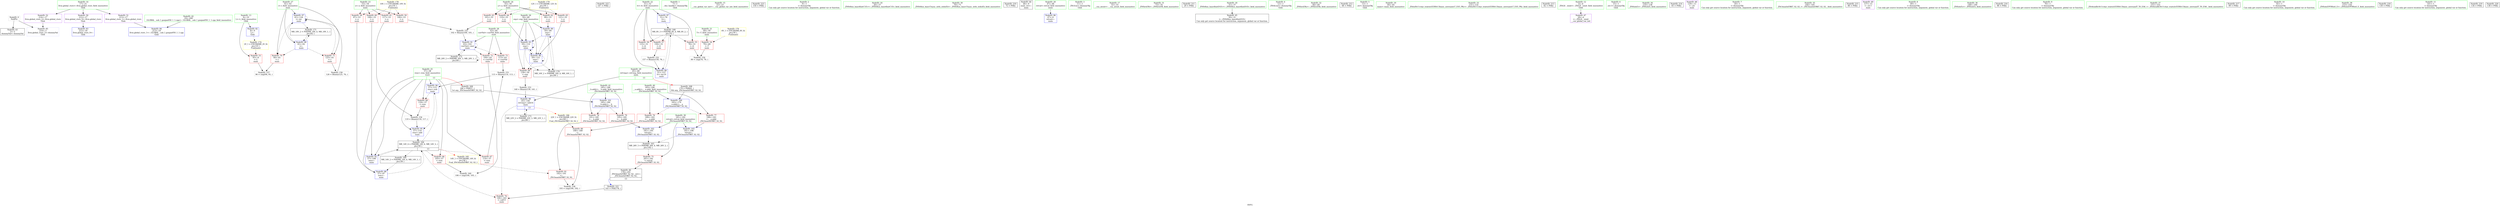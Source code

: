 digraph "SVFG" {
	label="SVFG";

	Node0x56371b0042d0 [shape=record,color=grey,label="{NodeID: 0\nNullPtr}"];
	Node0x56371b0042d0 -> Node0x56371b01be50[style=solid];
	Node0x56371b0042d0 -> Node0x56371b01f210[style=solid];
	Node0x56371b01c390 [shape=record,color=blue,label="{NodeID: 97\n61\<--126\ni\<--inc\nmain\n}"];
	Node0x56371b01c390 -> Node0x56371b01e550[style=dashed];
	Node0x56371b01c390 -> Node0x56371b01e620[style=dashed];
	Node0x56371b01c390 -> Node0x56371b01c390[style=dashed];
	Node0x56371b01c390 -> Node0x56371b02c320[style=dashed];
	Node0x56371b01a3c0 [shape=record,color=green,label="{NodeID: 14\n17\<--21\nllvm.global_ctors\<--llvm.global_ctors_field_insensitive\nGlob }"];
	Node0x56371b01a3c0 -> Node0x56371b01d480[style=solid];
	Node0x56371b01a3c0 -> Node0x56371b01d580[style=solid];
	Node0x56371b01a3c0 -> Node0x56371b01d680[style=solid];
	Node0x56371b01b040 [shape=record,color=green,label="{NodeID: 28\n63\<--64\ncurrVal\<--currVal_field_insensitive\nmain\n}"];
	Node0x56371b01b040 -> Node0x56371b01e6f0[style=solid];
	Node0x56371b01b040 -> Node0x56371b01e7c0[style=solid];
	Node0x56371b01b040 -> Node0x56371b01f720[style=solid];
	Node0x56371ae28670 [shape=record,color=black,label="{NodeID: 208\n179 = PHI(65, )\n0th arg _ZSt3maxIxERKT_S2_S2_ }"];
	Node0x56371ae28670 -> Node0x56371b01c600[style=solid];
	Node0x56371b01bd50 [shape=record,color=green,label="{NodeID: 42\n19\<--208\n_GLOBAL__sub_I_gunjan050_1_1.cpp\<--_GLOBAL__sub_I_gunjan050_1_1.cpp_field_insensitive\n}"];
	Node0x56371b01bd50 -> Node0x56371b01f110[style=solid];
	Node0x56371b03a440 [shape=record,color=black,label="{NodeID: 222\n147 = PHI()\n}"];
	Node0x56371b01d9f0 [shape=record,color=red,label="{NodeID: 56\n133\<--51\n\<--tt\nmain\n}"];
	Node0x56371b023c20 [shape=record,color=grey,label="{NodeID: 153\n140 = Binary(139, 141, )\n}"];
	Node0x56371b023c20 -> Node0x56371b01c460[style=solid];
	Node0x56371b01e550 [shape=record,color=red,label="{NodeID: 70\n94\<--61\n\<--i\nmain\n}"];
	Node0x56371b01e550 -> Node0x56371b024220[style=solid];
	Node0x56371b01f110 [shape=record,color=blue,label="{NodeID: 84\n213\<--19\nllvm.global_ctors_1\<--_GLOBAL__sub_I_gunjan050_1_1.cpp\nGlob }"];
	Node0x56371b019450 [shape=record,color=green,label="{NodeID: 1\n7\<--1\n__dso_handle\<--dummyObj\nGlob }"];
	Node0x56371b01c460 [shape=record,color=blue,label="{NodeID: 98\n65\<--140\nref.tmp\<--add14\nmain\n|{|<s2>13}}"];
	Node0x56371b01c460 -> Node0x56371b01e890[style=dashed];
	Node0x56371b01c460 -> Node0x56371b02cd20[style=dashed];
	Node0x56371b01c460:s2 -> Node0x56371b02e710[style=dashed,color=red];
	Node0x56371b01a4c0 [shape=record,color=green,label="{NodeID: 15\n22\<--23\n__cxx_global_var_init\<--__cxx_global_var_init_field_insensitive\n}"];
	Node0x56371b01b110 [shape=record,color=green,label="{NodeID: 29\n65\<--66\nref.tmp\<--ref.tmp_field_insensitive\nmain\n|{|<s1>13}}"];
	Node0x56371b01b110 -> Node0x56371b01c460[style=solid];
	Node0x56371b01b110:s1 -> Node0x56371ae28670[style=solid,color=red];
	Node0x56371b039430 [shape=record,color=black,label="{NodeID: 209\n180 = PHI(57, )\n1st arg _ZSt3maxIxERKT_S2_S2_ }"];
	Node0x56371b039430 -> Node0x56371b01c6d0[style=solid];
	Node0x56371b01be50 [shape=record,color=black,label="{NodeID: 43\n2\<--3\ndummyVal\<--dummyVal\n}"];
	Node0x56371b03a510 [shape=record,color=black,label="{NodeID: 223\n150 = PHI()\n}"];
	Node0x56371b01dac0 [shape=record,color=red,label="{NodeID: 57\n156\<--51\n\<--tt\nmain\n}"];
	Node0x56371b01dac0 -> Node0x56371b023aa0[style=solid];
	Node0x56371b023da0 [shape=record,color=grey,label="{NodeID: 154\n119 = Binary(118, 117, )\n}"];
	Node0x56371b023da0 -> Node0x56371b01fa60[style=solid];
	Node0x56371b01e620 [shape=record,color=red,label="{NodeID: 71\n125\<--61\n\<--i\nmain\n}"];
	Node0x56371b01e620 -> Node0x56371b0240a0[style=solid];
	Node0x56371b02b420 [shape=record,color=black,label="{NodeID: 168\nMR_8V_3 = PHI(MR_8V_4, MR_8V_2, )\npts\{52 \}\n}"];
	Node0x56371b02b420 -> Node0x56371b01d920[style=dashed];
	Node0x56371b02b420 -> Node0x56371b01d9f0[style=dashed];
	Node0x56371b02b420 -> Node0x56371b01dac0[style=dashed];
	Node0x56371b02b420 -> Node0x56371b01c530[style=dashed];
	Node0x56371b01f210 [shape=record,color=blue, style = dotted,label="{NodeID: 85\n214\<--3\nllvm.global_ctors_2\<--dummyVal\nGlob }"];
	Node0x56371b0194e0 [shape=record,color=green,label="{NodeID: 2\n9\<--1\n\<--dummyObj\nCan only get source location for instruction, argument, global var or function.}"];
	Node0x56371b01c530 [shape=record,color=blue,label="{NodeID: 99\n51\<--157\ntt\<--inc19\nmain\n}"];
	Node0x56371b01c530 -> Node0x56371b02b420[style=dashed];
	Node0x56371b01a5c0 [shape=record,color=green,label="{NodeID: 16\n26\<--27\n_ZNSt8ios_base4InitC1Ev\<--_ZNSt8ios_base4InitC1Ev_field_insensitive\n}"];
	Node0x56371b01b1e0 [shape=record,color=green,label="{NodeID: 30\n70\<--71\n_ZNSt8ios_base15sync_with_stdioEb\<--_ZNSt8ios_base15sync_with_stdioEb_field_insensitive\n}"];
	Node0x56371b039710 [shape=record,color=black,label="{NodeID: 210\n72 = PHI()\n}"];
	Node0x56371b01bf50 [shape=record,color=black,label="{NodeID: 44\n46\<--9\nmain_ret\<--\nmain\n}"];
	Node0x56371b01db90 [shape=record,color=red,label="{NodeID: 58\n87\<--53\n\<--x\nmain\n}"];
	Node0x56371b01db90 -> Node0x56371b01f4b0[style=solid];
	Node0x56371b023f20 [shape=record,color=grey,label="{NodeID: 155\n102 = Binary(100, 101, )\n}"];
	Node0x56371b023f20 -> Node0x56371b01f720[style=solid];
	Node0x56371b01e6f0 [shape=record,color=red,label="{NodeID: 72\n104\<--63\n\<--currVal\nmain\n}"];
	Node0x56371b01e6f0 -> Node0x56371b0246a0[style=solid];
	Node0x56371b02b920 [shape=record,color=black,label="{NodeID: 169\nMR_14V_2 = PHI(MR_14V_4, MR_14V_1, )\npts\{58 \}\n}"];
	Node0x56371b02b920 -> Node0x56371b01f4b0[style=dashed];
	Node0x56371b01f310 [shape=record,color=blue,label="{NodeID: 86\n47\<--9\nretval\<--\nmain\n}"];
	Node0x56371b019570 [shape=record,color=green,label="{NodeID: 3\n11\<--1\n_ZSt3cin\<--dummyObj\nGlob }"];
	Node0x56371b01c600 [shape=record,color=blue,label="{NodeID: 100\n183\<--179\n__a.addr\<--__a\n_ZSt3maxIxERKT_S2_S2_\n}"];
	Node0x56371b01c600 -> Node0x56371b01ea30[style=dashed];
	Node0x56371b01c600 -> Node0x56371b01eb00[style=dashed];
	Node0x56371b01a6c0 [shape=record,color=green,label="{NodeID: 17\n32\<--33\n__cxa_atexit\<--__cxa_atexit_field_insensitive\n}"];
	Node0x56371b01b2e0 [shape=record,color=green,label="{NodeID: 31\n73\<--74\n_ZNSirsERi\<--_ZNSirsERi_field_insensitive\n}"];
	Node0x56371b039810 [shape=record,color=black,label="{NodeID: 211\n29 = PHI()\n}"];
	Node0x56371b01c020 [shape=record,color=black,label="{NodeID: 45\n30\<--31\n\<--_ZNSt8ios_base4InitD1Ev\nCan only get source location for instruction, argument, global var or function.}"];
	Node0x56371b01dc60 [shape=record,color=red,label="{NodeID: 59\n100\<--53\n\<--x\nmain\n}"];
	Node0x56371b01dc60 -> Node0x56371b023f20[style=solid];
	Node0x56371b0240a0 [shape=record,color=grey,label="{NodeID: 156\n126 = Binary(125, 76, )\n}"];
	Node0x56371b0240a0 -> Node0x56371b01c390[style=solid];
	Node0x56371b01e7c0 [shape=record,color=red,label="{NodeID: 73\n113\<--63\n\<--currVal\nmain\n}"];
	Node0x56371b01e7c0 -> Node0x56371b023960[style=solid];
	Node0x56371b02be20 [shape=record,color=black,label="{NodeID: 170\nMR_16V_2 = PHI(MR_16V_4, MR_16V_1, )\npts\{60 \}\n}"];
	Node0x56371b02be20 -> Node0x56371b01f580[style=dashed];
	Node0x56371b01f3e0 [shape=record,color=blue,label="{NodeID: 87\n51\<--76\ntt\<--\nmain\n}"];
	Node0x56371b01f3e0 -> Node0x56371b02b420[style=dashed];
	Node0x56371b019600 [shape=record,color=green,label="{NodeID: 4\n12\<--1\n_ZSt4cout\<--dummyObj\nGlob }"];
	Node0x56371b01c6d0 [shape=record,color=blue,label="{NodeID: 101\n185\<--180\n__b.addr\<--__b\n_ZSt3maxIxERKT_S2_S2_\n}"];
	Node0x56371b01c6d0 -> Node0x56371b01ebd0[style=dashed];
	Node0x56371b01c6d0 -> Node0x56371b01eca0[style=dashed];
	Node0x56371b01a7c0 [shape=record,color=green,label="{NodeID: 18\n31\<--37\n_ZNSt8ios_base4InitD1Ev\<--_ZNSt8ios_base4InitD1Ev_field_insensitive\n}"];
	Node0x56371b01a7c0 -> Node0x56371b01c020[style=solid];
	Node0x56371b01b3e0 [shape=record,color=green,label="{NodeID: 32\n84\<--85\n_ZNSirsERx\<--_ZNSirsERx_field_insensitive\n}"];
	Node0x56371b039910 [shape=record,color=black,label="{NodeID: 212\n68 = PHI()\n}"];
	Node0x56371b01c120 [shape=record,color=black,label="{NodeID: 46\n178\<--201\n_ZSt3maxIxERKT_S2_S2__ret\<--\n_ZSt3maxIxERKT_S2_S2_\n|{<s0>13}}"];
	Node0x56371b01c120:s0 -> Node0x56371b03a240[style=solid,color=blue];
	Node0x56371b01dd30 [shape=record,color=red,label="{NodeID: 60\n108\<--53\n\<--x\nmain\n}"];
	Node0x56371b01dd30 -> Node0x56371b01f7f0[style=solid];
	Node0x56371b024220 [shape=record,color=grey,label="{NodeID: 157\n96 = cmp(94, 95, )\n}"];
	Node0x56371b01e890 [shape=record,color=red,label="{NodeID: 74\n146\<--143\n\<--call15\nmain\n}"];
	Node0x56371b02c320 [shape=record,color=black,label="{NodeID: 171\nMR_18V_2 = PHI(MR_18V_4, MR_18V_1, )\npts\{62 \}\n}"];
	Node0x56371b02c320 -> Node0x56371b01f650[style=dashed];
	Node0x56371b01f4b0 [shape=record,color=blue,label="{NodeID: 88\n57\<--87\nrem\<--\nmain\n}"];
	Node0x56371b01f4b0 -> Node0x56371b02a020[style=dashed];
	Node0x56371b019e40 [shape=record,color=green,label="{NodeID: 5\n13\<--1\n.str\<--dummyObj\nGlob }"];
	Node0x56371b02e600 [shape=record,color=yellow,style=double,label="{NodeID: 185\n14V_1 = ENCHI(MR_14V_0)\npts\{58 \}\nFun[_ZSt3maxIxERKT_S2_S2_]}"];
	Node0x56371b02e600 -> Node0x56371b01ee40[style=dashed];
	Node0x56371b01c7a0 [shape=record,color=blue,label="{NodeID: 102\n181\<--195\nretval\<--\n_ZSt3maxIxERKT_S2_S2_\n}"];
	Node0x56371b01c7a0 -> Node0x56371b029b20[style=dashed];
	Node0x56371b01a8c0 [shape=record,color=green,label="{NodeID: 19\n44\<--45\nmain\<--main_field_insensitive\n}"];
	Node0x56371b01b4e0 [shape=record,color=green,label="{NodeID: 33\n131\<--132\n_ZStlsISt11char_traitsIcEERSt13basic_ostreamIcT_ES5_PKc\<--_ZStlsISt11char_traitsIcEERSt13basic_ostreamIcT_ES5_PKc_field_insensitive\n}"];
	Node0x56371b039a10 [shape=record,color=black,label="{NodeID: 213\n82 = PHI()\n}"];
	Node0x56371b01c1f0 [shape=record,color=purple,label="{NodeID: 47\n28\<--4\n\<--_ZStL8__ioinit\n__cxx_global_var_init\n}"];
	Node0x56371b01de00 [shape=record,color=red,label="{NodeID: 61\n117\<--53\n\<--x\nmain\n}"];
	Node0x56371b01de00 -> Node0x56371b023da0[style=solid];
	Node0x56371b0243a0 [shape=record,color=grey,label="{NodeID: 158\n193 = cmp(190, 192, )\n}"];
	Node0x56371b01e960 [shape=record,color=red,label="{NodeID: 75\n201\<--181\n\<--retval\n_ZSt3maxIxERKT_S2_S2_\n}"];
	Node0x56371b01e960 -> Node0x56371b01c120[style=solid];
	Node0x56371b02c820 [shape=record,color=black,label="{NodeID: 172\nMR_20V_2 = PHI(MR_20V_3, MR_20V_1, )\npts\{64 \}\n}"];
	Node0x56371b02c820 -> Node0x56371b01f720[style=dashed];
	Node0x56371b02c820 -> Node0x56371b02c820[style=dashed];
	Node0x56371b01f580 [shape=record,color=blue,label="{NodeID: 89\n59\<--89\nexp\<--\nmain\n}"];
	Node0x56371b01f580 -> Node0x56371b01e480[style=dashed];
	Node0x56371b01f580 -> Node0x56371b01f8c0[style=dashed];
	Node0x56371b01f580 -> Node0x56371b01c2c0[style=dashed];
	Node0x56371b01f580 -> Node0x56371b02be20[style=dashed];
	Node0x56371b019ed0 [shape=record,color=green,label="{NodeID: 6\n15\<--1\n.str.1\<--dummyObj\nGlob }"];
	Node0x56371b02e710 [shape=record,color=yellow,style=double,label="{NodeID: 186\n22V_1 = ENCHI(MR_22V_0)\npts\{66 \}\nFun[_ZSt3maxIxERKT_S2_S2_]}"];
	Node0x56371b02e710 -> Node0x56371b01ed70[style=dashed];
	Node0x56371b01c870 [shape=record,color=blue,label="{NodeID: 103\n181\<--198\nretval\<--\n_ZSt3maxIxERKT_S2_S2_\n}"];
	Node0x56371b01c870 -> Node0x56371b029b20[style=dashed];
	Node0x56371b01a9c0 [shape=record,color=green,label="{NodeID: 20\n47\<--48\nretval\<--retval_field_insensitive\nmain\n}"];
	Node0x56371b01a9c0 -> Node0x56371b01f310[style=solid];
	Node0x56371b01b5e0 [shape=record,color=green,label="{NodeID: 34\n135\<--136\n_ZNSolsEi\<--_ZNSolsEi_field_insensitive\n}"];
	Node0x56371b039b10 [shape=record,color=black,label="{NodeID: 214\n83 = PHI()\n}"];
	Node0x56371b01d2e0 [shape=record,color=purple,label="{NodeID: 48\n129\<--13\n\<--.str\nmain\n}"];
	Node0x56371b01ded0 [shape=record,color=red,label="{NodeID: 62\n89\<--55\n\<--y\nmain\n}"];
	Node0x56371b01ded0 -> Node0x56371b01f580[style=solid];
	Node0x56371b024520 [shape=record,color=grey,label="{NodeID: 159\n80 = cmp(78, 79, )\n}"];
	Node0x56371b01ea30 [shape=record,color=red,label="{NodeID: 76\n189\<--183\n\<--__a.addr\n_ZSt3maxIxERKT_S2_S2_\n}"];
	Node0x56371b01ea30 -> Node0x56371b01ed70[style=solid];
	Node0x56371b02cd20 [shape=record,color=black,label="{NodeID: 173\nMR_22V_2 = PHI(MR_22V_3, MR_22V_1, )\npts\{66 \}\n}"];
	Node0x56371b02cd20 -> Node0x56371b01c460[style=dashed];
	Node0x56371b01f650 [shape=record,color=blue,label="{NodeID: 90\n61\<--92\ni\<--\nmain\n}"];
	Node0x56371b01f650 -> Node0x56371b01e550[style=dashed];
	Node0x56371b01f650 -> Node0x56371b01e620[style=dashed];
	Node0x56371b01f650 -> Node0x56371b01c390[style=dashed];
	Node0x56371b01f650 -> Node0x56371b02c320[style=dashed];
	Node0x56371b019f60 [shape=record,color=green,label="{NodeID: 7\n18\<--1\n\<--dummyObj\nCan only get source location for instruction, argument, global var or function.}"];
	Node0x56371b01aa90 [shape=record,color=green,label="{NodeID: 21\n49\<--50\nT\<--T_field_insensitive\nmain\n}"];
	Node0x56371b01aa90 -> Node0x56371b01d850[style=solid];
	Node0x56371b01b6e0 [shape=record,color=green,label="{NodeID: 35\n144\<--145\n_ZSt3maxIxERKT_S2_S2_\<--_ZSt3maxIxERKT_S2_S2__field_insensitive\n}"];
	Node0x56371b039c70 [shape=record,color=black,label="{NodeID: 215\n86 = PHI()\n}"];
	Node0x56371b01d3b0 [shape=record,color=purple,label="{NodeID: 49\n137\<--15\n\<--.str.1\nmain\n}"];
	Node0x56371b01dfa0 [shape=record,color=red,label="{NodeID: 63\n101\<--55\n\<--y\nmain\n}"];
	Node0x56371b01dfa0 -> Node0x56371b023f20[style=solid];
	Node0x56371b0246a0 [shape=record,color=grey,label="{NodeID: 160\n106 = cmp(104, 105, )\n}"];
	Node0x56371b01eb00 [shape=record,color=red,label="{NodeID: 77\n198\<--183\n\<--__a.addr\n_ZSt3maxIxERKT_S2_S2_\n}"];
	Node0x56371b01eb00 -> Node0x56371b01c870[style=solid];
	Node0x56371b02d220 [shape=record,color=yellow,style=double,label="{NodeID: 174\n2V_1 = ENCHI(MR_2V_0)\npts\{10 \}\nFun[main]}"];
	Node0x56371b02d220 -> Node0x56371b01d780[style=dashed];
	Node0x56371b01f720 [shape=record,color=blue,label="{NodeID: 91\n63\<--102\ncurrVal\<--mul\nmain\n}"];
	Node0x56371b01f720 -> Node0x56371b01e6f0[style=dashed];
	Node0x56371b01f720 -> Node0x56371b01e7c0[style=dashed];
	Node0x56371b01f720 -> Node0x56371b01f720[style=dashed];
	Node0x56371b01f720 -> Node0x56371b02c820[style=dashed];
	Node0x56371b019ff0 [shape=record,color=green,label="{NodeID: 8\n69\<--1\n\<--dummyObj\nCan only get source location for instruction, argument, global var or function.}"];
	Node0x56371b01ab60 [shape=record,color=green,label="{NodeID: 22\n51\<--52\ntt\<--tt_field_insensitive\nmain\n}"];
	Node0x56371b01ab60 -> Node0x56371b01d920[style=solid];
	Node0x56371b01ab60 -> Node0x56371b01d9f0[style=solid];
	Node0x56371b01ab60 -> Node0x56371b01dac0[style=solid];
	Node0x56371b01ab60 -> Node0x56371b01f3e0[style=solid];
	Node0x56371b01ab60 -> Node0x56371b01c530[style=solid];
	Node0x56371b01b7e0 [shape=record,color=green,label="{NodeID: 36\n148\<--149\n_ZNSolsEx\<--_ZNSolsEx_field_insensitive\n}"];
	Node0x56371b039d40 [shape=record,color=black,label="{NodeID: 216\n98 = PHI()\n}"];
	Node0x56371b01d480 [shape=record,color=purple,label="{NodeID: 50\n212\<--17\nllvm.global_ctors_0\<--llvm.global_ctors\nGlob }"];
	Node0x56371b01d480 -> Node0x56371b01f010[style=solid];
	Node0x56371b01e070 [shape=record,color=red,label="{NodeID: 64\n110\<--55\n\<--y\nmain\n}"];
	Node0x56371b01e070 -> Node0x56371b01f8c0[style=solid];
	Node0x56371b01ebd0 [shape=record,color=red,label="{NodeID: 78\n191\<--185\n\<--__b.addr\n_ZSt3maxIxERKT_S2_S2_\n}"];
	Node0x56371b01ebd0 -> Node0x56371b01ee40[style=solid];
	Node0x56371b01f7f0 [shape=record,color=blue,label="{NodeID: 92\n57\<--108\nrem\<--\nmain\n}"];
	Node0x56371b01f7f0 -> Node0x56371b02a020[style=dashed];
	Node0x56371b01a080 [shape=record,color=green,label="{NodeID: 9\n76\<--1\n\<--dummyObj\nCan only get source location for instruction, argument, global var or function.}"];
	Node0x56371b01ac30 [shape=record,color=green,label="{NodeID: 23\n53\<--54\nx\<--x_field_insensitive\nmain\n}"];
	Node0x56371b01ac30 -> Node0x56371b01db90[style=solid];
	Node0x56371b01ac30 -> Node0x56371b01dc60[style=solid];
	Node0x56371b01ac30 -> Node0x56371b01dd30[style=solid];
	Node0x56371b01ac30 -> Node0x56371b01de00[style=solid];
	Node0x56371b01b8e0 [shape=record,color=green,label="{NodeID: 37\n151\<--152\n_ZSt4endlIcSt11char_traitsIcEERSt13basic_ostreamIT_T0_ES6_\<--_ZSt4endlIcSt11char_traitsIcEERSt13basic_ostreamIT_T0_ES6__field_insensitive\n}"];
	Node0x56371b039e70 [shape=record,color=black,label="{NodeID: 217\n99 = PHI()\n}"];
	Node0x56371b01d580 [shape=record,color=purple,label="{NodeID: 51\n213\<--17\nllvm.global_ctors_1\<--llvm.global_ctors\nGlob }"];
	Node0x56371b01d580 -> Node0x56371b01f110[style=solid];
	Node0x56371b01e140 [shape=record,color=red,label="{NodeID: 65\n121\<--55\n\<--y\nmain\n}"];
	Node0x56371b01e140 -> Node0x56371b01c2c0[style=solid];
	Node0x56371b01eca0 [shape=record,color=red,label="{NodeID: 79\n195\<--185\n\<--__b.addr\n_ZSt3maxIxERKT_S2_S2_\n}"];
	Node0x56371b01eca0 -> Node0x56371b01c7a0[style=solid];
	Node0x56371b02de20 [shape=record,color=yellow,style=double,label="{NodeID: 176\n6V_1 = ENCHI(MR_6V_0)\npts\{50 \}\nFun[main]}"];
	Node0x56371b02de20 -> Node0x56371b01d850[style=dashed];
	Node0x56371b01f8c0 [shape=record,color=blue,label="{NodeID: 93\n59\<--110\nexp\<--\nmain\n}"];
	Node0x56371b01f8c0 -> Node0x56371b01e480[style=dashed];
	Node0x56371b01f8c0 -> Node0x56371b01f8c0[style=dashed];
	Node0x56371b01f8c0 -> Node0x56371b01c2c0[style=dashed];
	Node0x56371b01f8c0 -> Node0x56371b02be20[style=dashed];
	Node0x56371b01a110 [shape=record,color=green,label="{NodeID: 10\n92\<--1\n\<--dummyObj\nCan only get source location for instruction, argument, global var or function.}"];
	Node0x56371b01ad00 [shape=record,color=green,label="{NodeID: 24\n55\<--56\ny\<--y_field_insensitive\nmain\n}"];
	Node0x56371b01ad00 -> Node0x56371b01ded0[style=solid];
	Node0x56371b01ad00 -> Node0x56371b01dfa0[style=solid];
	Node0x56371b01ad00 -> Node0x56371b01e070[style=solid];
	Node0x56371b01ad00 -> Node0x56371b01e140[style=solid];
	Node0x56371b01b9e0 [shape=record,color=green,label="{NodeID: 38\n153\<--154\n_ZNSolsEPFRSoS_E\<--_ZNSolsEPFRSoS_E_field_insensitive\n}"];
	Node0x56371b039f40 [shape=record,color=black,label="{NodeID: 218\n130 = PHI()\n}"];
	Node0x56371b01d680 [shape=record,color=purple,label="{NodeID: 52\n214\<--17\nllvm.global_ctors_2\<--llvm.global_ctors\nGlob }"];
	Node0x56371b01d680 -> Node0x56371b01f210[style=solid];
	Node0x56371b01e210 [shape=record,color=red,label="{NodeID: 66\n105\<--57\n\<--rem\nmain\n}"];
	Node0x56371b01e210 -> Node0x56371b0246a0[style=solid];
	Node0x56371b029b20 [shape=record,color=black,label="{NodeID: 163\nMR_26V_3 = PHI(MR_26V_4, MR_26V_2, )\npts\{182 \}\n}"];
	Node0x56371b029b20 -> Node0x56371b01e960[style=dashed];
	Node0x56371b01ed70 [shape=record,color=red,label="{NodeID: 80\n190\<--189\n\<--\n_ZSt3maxIxERKT_S2_S2_\n}"];
	Node0x56371b01ed70 -> Node0x56371b0243a0[style=solid];
	Node0x56371b01f990 [shape=record,color=blue,label="{NodeID: 94\n57\<--115\nrem\<--sub\nmain\n}"];
	Node0x56371b01f990 -> Node0x56371b01e3b0[style=dashed];
	Node0x56371b01f990 -> Node0x56371b01fa60[style=dashed];
	Node0x56371b01a1a0 [shape=record,color=green,label="{NodeID: 11\n141\<--1\n\<--dummyObj\nCan only get source location for instruction, argument, global var or function.}"];
	Node0x56371b01add0 [shape=record,color=green,label="{NodeID: 25\n57\<--58\nrem\<--rem_field_insensitive\nmain\n|{|<s7>13}}"];
	Node0x56371b01add0 -> Node0x56371b01e210[style=solid];
	Node0x56371b01add0 -> Node0x56371b01e2e0[style=solid];
	Node0x56371b01add0 -> Node0x56371b01e3b0[style=solid];
	Node0x56371b01add0 -> Node0x56371b01f4b0[style=solid];
	Node0x56371b01add0 -> Node0x56371b01f7f0[style=solid];
	Node0x56371b01add0 -> Node0x56371b01f990[style=solid];
	Node0x56371b01add0 -> Node0x56371b01fa60[style=solid];
	Node0x56371b01add0:s7 -> Node0x56371b039430[style=solid,color=red];
	Node0x56371b01bae0 [shape=record,color=green,label="{NodeID: 39\n181\<--182\nretval\<--retval_field_insensitive\n_ZSt3maxIxERKT_S2_S2_\n}"];
	Node0x56371b01bae0 -> Node0x56371b01e960[style=solid];
	Node0x56371b01bae0 -> Node0x56371b01c7a0[style=solid];
	Node0x56371b01bae0 -> Node0x56371b01c870[style=solid];
	Node0x56371b03a070 [shape=record,color=black,label="{NodeID: 219\n134 = PHI()\n}"];
	Node0x56371b01d780 [shape=record,color=red,label="{NodeID: 53\n95\<--8\n\<--L\nmain\n}"];
	Node0x56371b01d780 -> Node0x56371b024220[style=solid];
	Node0x56371b01e2e0 [shape=record,color=red,label="{NodeID: 67\n114\<--57\n\<--rem\nmain\n}"];
	Node0x56371b01e2e0 -> Node0x56371b023960[style=solid];
	Node0x56371b02a020 [shape=record,color=black,label="{NodeID: 164\nMR_14V_4 = PHI(MR_14V_6, MR_14V_3, )\npts\{58 \}\n|{|<s6>13}}"];
	Node0x56371b02a020 -> Node0x56371b01e210[style=dashed];
	Node0x56371b02a020 -> Node0x56371b01e2e0[style=dashed];
	Node0x56371b02a020 -> Node0x56371b01e890[style=dashed];
	Node0x56371b02a020 -> Node0x56371b01f7f0[style=dashed];
	Node0x56371b02a020 -> Node0x56371b01f990[style=dashed];
	Node0x56371b02a020 -> Node0x56371b02b920[style=dashed];
	Node0x56371b02a020:s6 -> Node0x56371b02e600[style=dashed,color=red];
	Node0x56371b01ee40 [shape=record,color=red,label="{NodeID: 81\n192\<--191\n\<--\n_ZSt3maxIxERKT_S2_S2_\n}"];
	Node0x56371b01ee40 -> Node0x56371b0243a0[style=solid];
	Node0x56371b02dfe0 [shape=record,color=yellow,style=double,label="{NodeID: 178\n10V_1 = ENCHI(MR_10V_0)\npts\{54 \}\nFun[main]}"];
	Node0x56371b02dfe0 -> Node0x56371b01db90[style=dashed];
	Node0x56371b02dfe0 -> Node0x56371b01dc60[style=dashed];
	Node0x56371b02dfe0 -> Node0x56371b01dd30[style=dashed];
	Node0x56371b02dfe0 -> Node0x56371b01de00[style=dashed];
	Node0x56371b01fa60 [shape=record,color=blue,label="{NodeID: 95\n57\<--119\nrem\<--add\nmain\n}"];
	Node0x56371b01fa60 -> Node0x56371b02a020[style=dashed];
	Node0x56371b01a230 [shape=record,color=green,label="{NodeID: 12\n4\<--6\n_ZStL8__ioinit\<--_ZStL8__ioinit_field_insensitive\nGlob }"];
	Node0x56371b01a230 -> Node0x56371b01c1f0[style=solid];
	Node0x56371b01aea0 [shape=record,color=green,label="{NodeID: 26\n59\<--60\nexp\<--exp_field_insensitive\nmain\n}"];
	Node0x56371b01aea0 -> Node0x56371b01e480[style=solid];
	Node0x56371b01aea0 -> Node0x56371b01f580[style=solid];
	Node0x56371b01aea0 -> Node0x56371b01f8c0[style=solid];
	Node0x56371b01aea0 -> Node0x56371b01c2c0[style=solid];
	Node0x56371b01bbb0 [shape=record,color=green,label="{NodeID: 40\n183\<--184\n__a.addr\<--__a.addr_field_insensitive\n_ZSt3maxIxERKT_S2_S2_\n}"];
	Node0x56371b01bbb0 -> Node0x56371b01ea30[style=solid];
	Node0x56371b01bbb0 -> Node0x56371b01eb00[style=solid];
	Node0x56371b01bbb0 -> Node0x56371b01c600[style=solid];
	Node0x56371b03a170 [shape=record,color=black,label="{NodeID: 220\n138 = PHI()\n}"];
	Node0x56371b01d850 [shape=record,color=red,label="{NodeID: 54\n79\<--49\n\<--T\nmain\n}"];
	Node0x56371b01d850 -> Node0x56371b024520[style=solid];
	Node0x56371b023960 [shape=record,color=grey,label="{NodeID: 151\n115 = Binary(114, 113, )\n}"];
	Node0x56371b023960 -> Node0x56371b01f990[style=solid];
	Node0x56371b01e3b0 [shape=record,color=red,label="{NodeID: 68\n118\<--57\n\<--rem\nmain\n}"];
	Node0x56371b01e3b0 -> Node0x56371b023da0[style=solid];
	Node0x56371b01ef10 [shape=record,color=blue,label="{NodeID: 82\n8\<--9\nL\<--\nGlob }"];
	Node0x56371b01ef10 -> Node0x56371b02d220[style=dashed];
	Node0x56371b02e0c0 [shape=record,color=yellow,style=double,label="{NodeID: 179\n12V_1 = ENCHI(MR_12V_0)\npts\{56 \}\nFun[main]}"];
	Node0x56371b02e0c0 -> Node0x56371b01ded0[style=dashed];
	Node0x56371b02e0c0 -> Node0x56371b01dfa0[style=dashed];
	Node0x56371b02e0c0 -> Node0x56371b01e070[style=dashed];
	Node0x56371b02e0c0 -> Node0x56371b01e140[style=dashed];
	Node0x56371b01c2c0 [shape=record,color=blue,label="{NodeID: 96\n59\<--121\nexp\<--\nmain\n}"];
	Node0x56371b01c2c0 -> Node0x56371b01e480[style=dashed];
	Node0x56371b01c2c0 -> Node0x56371b01f8c0[style=dashed];
	Node0x56371b01c2c0 -> Node0x56371b01c2c0[style=dashed];
	Node0x56371b01c2c0 -> Node0x56371b02be20[style=dashed];
	Node0x56371b01a2c0 [shape=record,color=green,label="{NodeID: 13\n8\<--10\nL\<--L_field_insensitive\nGlob }"];
	Node0x56371b01a2c0 -> Node0x56371b01d780[style=solid];
	Node0x56371b01a2c0 -> Node0x56371b01ef10[style=solid];
	Node0x56371b01af70 [shape=record,color=green,label="{NodeID: 27\n61\<--62\ni\<--i_field_insensitive\nmain\n}"];
	Node0x56371b01af70 -> Node0x56371b01e550[style=solid];
	Node0x56371b01af70 -> Node0x56371b01e620[style=solid];
	Node0x56371b01af70 -> Node0x56371b01f650[style=solid];
	Node0x56371b01af70 -> Node0x56371b01c390[style=solid];
	Node0x56371b01bc80 [shape=record,color=green,label="{NodeID: 41\n185\<--186\n__b.addr\<--__b.addr_field_insensitive\n_ZSt3maxIxERKT_S2_S2_\n}"];
	Node0x56371b01bc80 -> Node0x56371b01ebd0[style=solid];
	Node0x56371b01bc80 -> Node0x56371b01eca0[style=solid];
	Node0x56371b01bc80 -> Node0x56371b01c6d0[style=solid];
	Node0x56371b03a240 [shape=record,color=black,label="{NodeID: 221\n143 = PHI(178, )\n}"];
	Node0x56371b03a240 -> Node0x56371b01e890[style=solid];
	Node0x56371b01d920 [shape=record,color=red,label="{NodeID: 55\n78\<--51\n\<--tt\nmain\n}"];
	Node0x56371b01d920 -> Node0x56371b024520[style=solid];
	Node0x56371b023aa0 [shape=record,color=grey,label="{NodeID: 152\n157 = Binary(156, 76, )\n}"];
	Node0x56371b023aa0 -> Node0x56371b01c530[style=solid];
	Node0x56371b01e480 [shape=record,color=red,label="{NodeID: 69\n139\<--59\n\<--exp\nmain\n}"];
	Node0x56371b01e480 -> Node0x56371b023c20[style=solid];
	Node0x56371b01f010 [shape=record,color=blue,label="{NodeID: 83\n212\<--18\nllvm.global_ctors_0\<--\nGlob }"];
}
